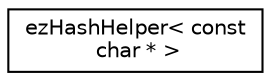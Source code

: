 digraph "Graphical Class Hierarchy"
{
 // LATEX_PDF_SIZE
  edge [fontname="Helvetica",fontsize="10",labelfontname="Helvetica",labelfontsize="10"];
  node [fontname="Helvetica",fontsize="10",shape=record];
  rankdir="LR";
  Node0 [label="ezHashHelper\< const\l char * \>",height=0.2,width=0.4,color="black", fillcolor="white", style="filled",URL="$d6/d2d/structez_hash_helper_3_01const_01char_01_5_01_4.htm",tooltip=" "];
}
